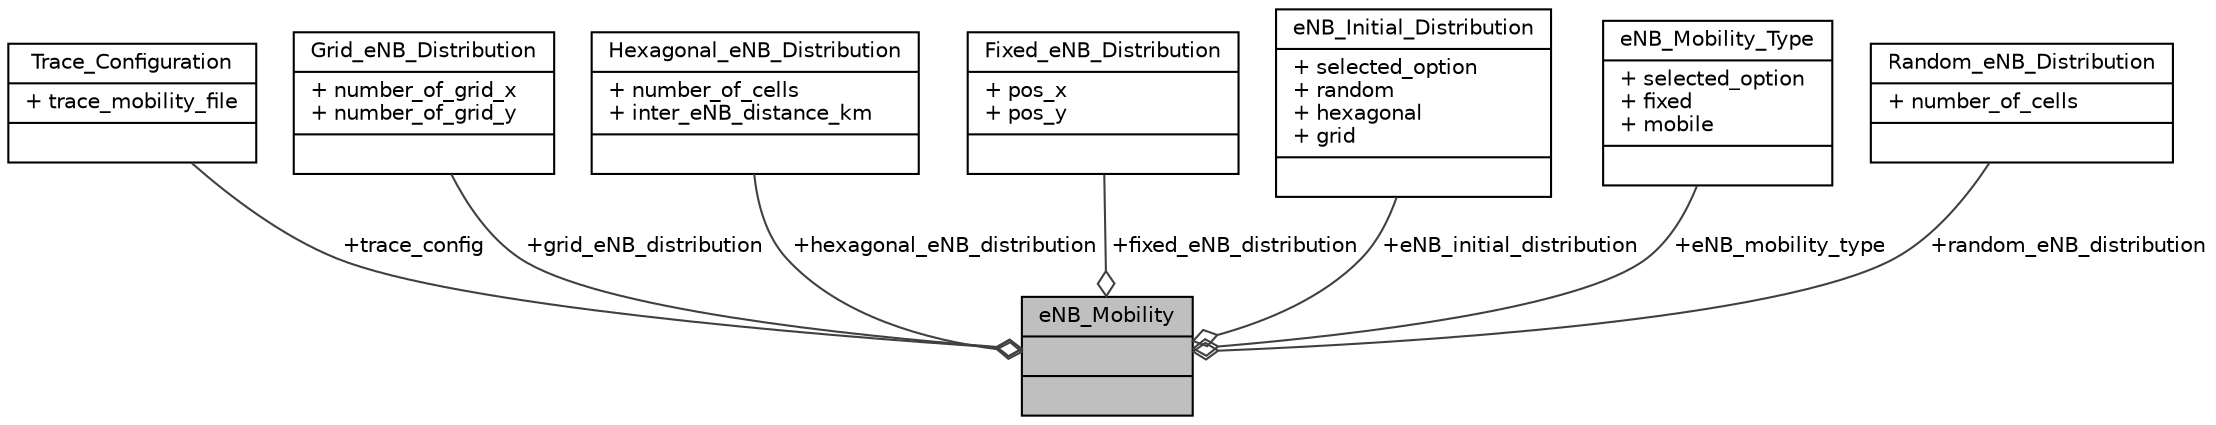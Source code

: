 digraph "eNB_Mobility"
{
 // LATEX_PDF_SIZE
  edge [fontname="Helvetica",fontsize="10",labelfontname="Helvetica",labelfontsize="10"];
  node [fontname="Helvetica",fontsize="10",shape=record];
  Node1 [label="{eNB_Mobility\n||}",height=0.2,width=0.4,color="black", fillcolor="grey75", style="filled", fontcolor="black",tooltip=" "];
  Node2 -> Node1 [color="grey25",fontsize="10",style="solid",label=" +trace_config" ,arrowhead="odiamond",fontname="Helvetica"];
  Node2 [label="{Trace_Configuration\n|+ trace_mobility_file\l|}",height=0.2,width=0.4,color="black", fillcolor="white", style="filled",URL="$structTrace__Configuration.html",tooltip=" "];
  Node3 -> Node1 [color="grey25",fontsize="10",style="solid",label=" +grid_eNB_distribution" ,arrowhead="odiamond",fontname="Helvetica"];
  Node3 [label="{Grid_eNB_Distribution\n|+ number_of_grid_x\l+ number_of_grid_y\l|}",height=0.2,width=0.4,color="black", fillcolor="white", style="filled",URL="$structGrid__eNB__Distribution.html",tooltip=" "];
  Node4 -> Node1 [color="grey25",fontsize="10",style="solid",label=" +hexagonal_eNB_distribution" ,arrowhead="odiamond",fontname="Helvetica"];
  Node4 [label="{Hexagonal_eNB_Distribution\n|+ number_of_cells\l+ inter_eNB_distance_km\l|}",height=0.2,width=0.4,color="black", fillcolor="white", style="filled",URL="$structHexagonal__eNB__Distribution.html",tooltip=" "];
  Node5 -> Node1 [color="grey25",fontsize="10",style="solid",label=" +fixed_eNB_distribution" ,arrowhead="odiamond",fontname="Helvetica"];
  Node5 [label="{Fixed_eNB_Distribution\n|+ pos_x\l+ pos_y\l|}",height=0.2,width=0.4,color="black", fillcolor="white", style="filled",URL="$structFixed__eNB__Distribution.html",tooltip=" "];
  Node6 -> Node1 [color="grey25",fontsize="10",style="solid",label=" +eNB_initial_distribution" ,arrowhead="odiamond",fontname="Helvetica"];
  Node6 [label="{eNB_Initial_Distribution\n|+ selected_option\l+ random\l+ hexagonal\l+ grid\l|}",height=0.2,width=0.4,color="black", fillcolor="white", style="filled",URL="$structeNB__Initial__Distribution.html",tooltip=" "];
  Node7 -> Node1 [color="grey25",fontsize="10",style="solid",label=" +eNB_mobility_type" ,arrowhead="odiamond",fontname="Helvetica"];
  Node7 [label="{eNB_Mobility_Type\n|+ selected_option\l+ fixed\l+ mobile\l|}",height=0.2,width=0.4,color="black", fillcolor="white", style="filled",URL="$structeNB__Mobility__Type.html",tooltip=" "];
  Node8 -> Node1 [color="grey25",fontsize="10",style="solid",label=" +random_eNB_distribution" ,arrowhead="odiamond",fontname="Helvetica"];
  Node8 [label="{Random_eNB_Distribution\n|+ number_of_cells\l|}",height=0.2,width=0.4,color="black", fillcolor="white", style="filled",URL="$structRandom__eNB__Distribution.html",tooltip=" "];
}
